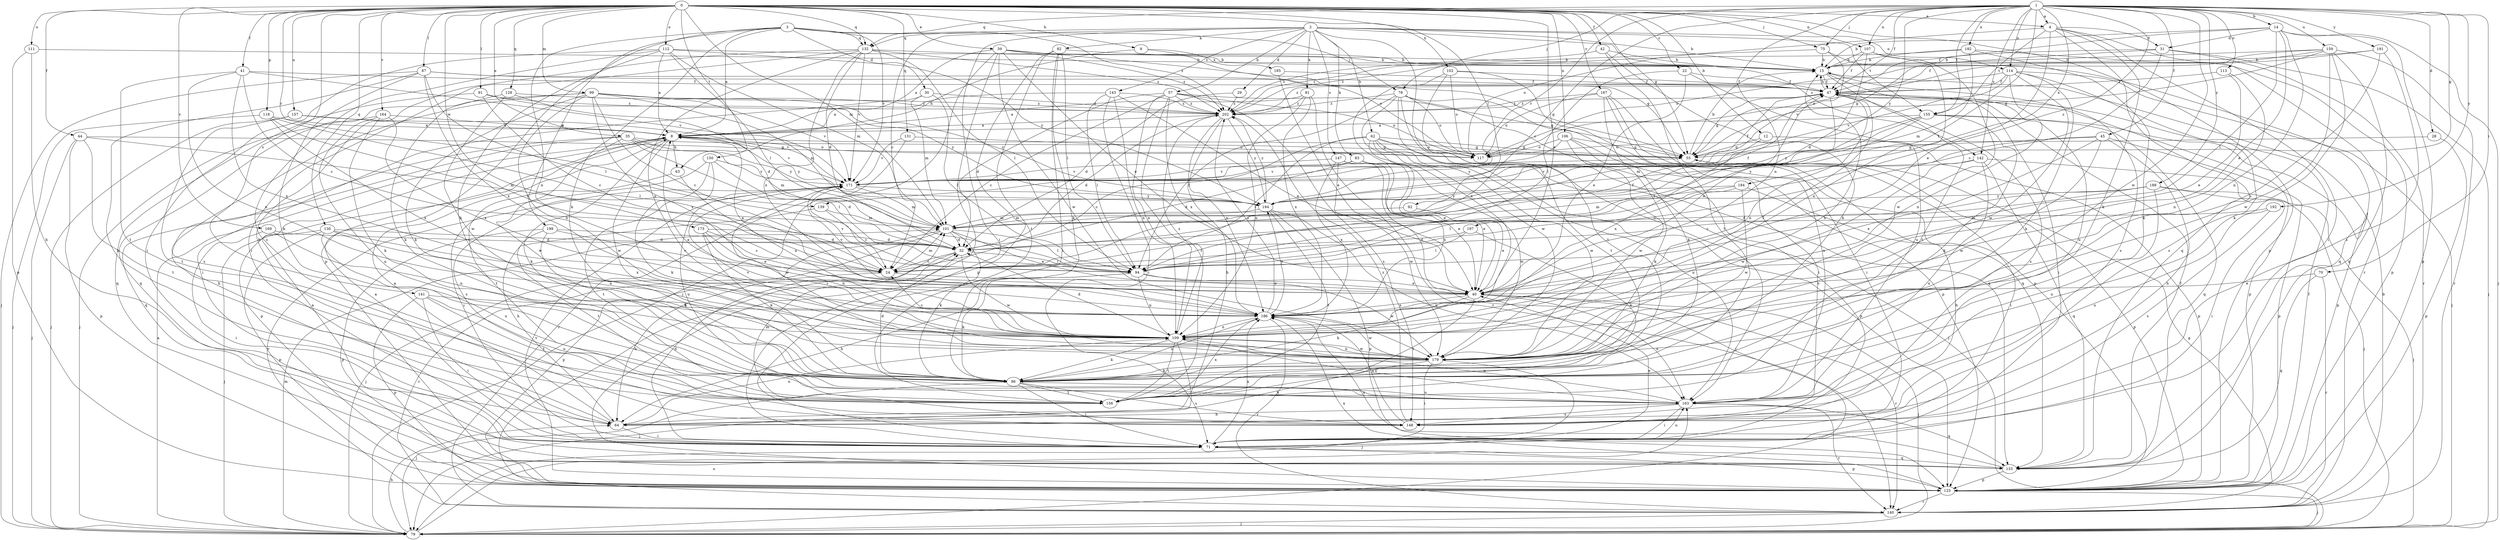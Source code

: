 strict digraph  {
0;
1;
2;
3;
4;
8;
9;
12;
14;
15;
22;
24;
28;
29;
30;
31;
32;
35;
39;
40;
41;
42;
44;
45;
47;
55;
57;
62;
63;
64;
70;
71;
75;
78;
79;
81;
82;
83;
86;
87;
91;
92;
94;
99;
101;
102;
106;
107;
109;
111;
112;
113;
114;
117;
118;
125;
128;
130;
131;
132;
133;
139;
140;
141;
142;
143;
147;
148;
150;
155;
156;
157;
159;
163;
164;
167;
169;
171;
173;
179;
182;
184;
185;
186;
188;
191;
192;
194;
197;
199;
202;
0 -> 4  [label=a];
0 -> 9  [label=b];
0 -> 12  [label=b];
0 -> 22  [label=c];
0 -> 35  [label=e];
0 -> 39  [label=e];
0 -> 40  [label=e];
0 -> 41  [label=f];
0 -> 42  [label=f];
0 -> 44  [label=f];
0 -> 55  [label=g];
0 -> 75  [label=j];
0 -> 87  [label=l];
0 -> 91  [label=l];
0 -> 92  [label=l];
0 -> 99  [label=m];
0 -> 101  [label=m];
0 -> 102  [label=n];
0 -> 106  [label=n];
0 -> 107  [label=n];
0 -> 111  [label=o];
0 -> 112  [label=o];
0 -> 118  [label=p];
0 -> 125  [label=p];
0 -> 128  [label=q];
0 -> 130  [label=q];
0 -> 131  [label=q];
0 -> 132  [label=q];
0 -> 139  [label=r];
0 -> 141  [label=s];
0 -> 150  [label=t];
0 -> 157  [label=u];
0 -> 164  [label=v];
0 -> 167  [label=v];
0 -> 169  [label=v];
0 -> 173  [label=w];
1 -> 4  [label=a];
1 -> 14  [label=b];
1 -> 24  [label=c];
1 -> 28  [label=d];
1 -> 45  [label=f];
1 -> 47  [label=f];
1 -> 55  [label=g];
1 -> 70  [label=i];
1 -> 75  [label=j];
1 -> 78  [label=j];
1 -> 94  [label=l];
1 -> 107  [label=n];
1 -> 109  [label=n];
1 -> 113  [label=o];
1 -> 114  [label=o];
1 -> 132  [label=q];
1 -> 139  [label=r];
1 -> 142  [label=s];
1 -> 155  [label=t];
1 -> 159  [label=u];
1 -> 179  [label=w];
1 -> 182  [label=x];
1 -> 184  [label=x];
1 -> 188  [label=y];
1 -> 191  [label=y];
1 -> 192  [label=y];
1 -> 194  [label=y];
1 -> 197  [label=z];
2 -> 15  [label=b];
2 -> 24  [label=c];
2 -> 29  [label=d];
2 -> 57  [label=h];
2 -> 62  [label=h];
2 -> 71  [label=i];
2 -> 81  [label=k];
2 -> 82  [label=k];
2 -> 83  [label=k];
2 -> 114  [label=o];
2 -> 132  [label=q];
2 -> 142  [label=s];
2 -> 143  [label=s];
2 -> 147  [label=s];
2 -> 155  [label=t];
2 -> 163  [label=u];
3 -> 8  [label=a];
3 -> 30  [label=d];
3 -> 78  [label=j];
3 -> 86  [label=k];
3 -> 109  [label=n];
3 -> 125  [label=p];
3 -> 132  [label=q];
3 -> 171  [label=v];
3 -> 199  [label=z];
3 -> 202  [label=z];
4 -> 31  [label=d];
4 -> 40  [label=e];
4 -> 71  [label=i];
4 -> 86  [label=k];
4 -> 117  [label=o];
4 -> 133  [label=q];
4 -> 140  [label=r];
4 -> 155  [label=t];
8 -> 55  [label=g];
8 -> 63  [label=h];
8 -> 86  [label=k];
8 -> 117  [label=o];
8 -> 125  [label=p];
8 -> 171  [label=v];
8 -> 179  [label=w];
8 -> 194  [label=y];
9 -> 63  [label=h];
9 -> 117  [label=o];
9 -> 185  [label=x];
12 -> 55  [label=g];
12 -> 125  [label=p];
12 -> 186  [label=x];
14 -> 15  [label=b];
14 -> 31  [label=d];
14 -> 40  [label=e];
14 -> 47  [label=f];
14 -> 79  [label=j];
14 -> 94  [label=l];
14 -> 109  [label=n];
14 -> 125  [label=p];
15 -> 47  [label=f];
15 -> 148  [label=s];
15 -> 156  [label=t];
15 -> 163  [label=u];
22 -> 40  [label=e];
22 -> 47  [label=f];
22 -> 94  [label=l];
22 -> 163  [label=u];
24 -> 40  [label=e];
24 -> 47  [label=f];
24 -> 64  [label=h];
24 -> 101  [label=m];
24 -> 171  [label=v];
28 -> 117  [label=o];
28 -> 125  [label=p];
29 -> 32  [label=d];
29 -> 202  [label=z];
30 -> 71  [label=i];
30 -> 94  [label=l];
30 -> 101  [label=m];
30 -> 202  [label=z];
31 -> 15  [label=b];
31 -> 24  [label=c];
31 -> 55  [label=g];
31 -> 79  [label=j];
31 -> 140  [label=r];
32 -> 24  [label=c];
32 -> 94  [label=l];
32 -> 140  [label=r];
32 -> 179  [label=w];
35 -> 55  [label=g];
35 -> 64  [label=h];
35 -> 94  [label=l];
35 -> 101  [label=m];
35 -> 133  [label=q];
35 -> 179  [label=w];
35 -> 194  [label=y];
39 -> 8  [label=a];
39 -> 15  [label=b];
39 -> 40  [label=e];
39 -> 55  [label=g];
39 -> 79  [label=j];
39 -> 140  [label=r];
39 -> 179  [label=w];
39 -> 202  [label=z];
40 -> 8  [label=a];
40 -> 79  [label=j];
40 -> 86  [label=k];
40 -> 140  [label=r];
40 -> 156  [label=t];
40 -> 163  [label=u];
40 -> 171  [label=v];
40 -> 186  [label=x];
41 -> 24  [label=c];
41 -> 47  [label=f];
41 -> 109  [label=n];
41 -> 156  [label=t];
41 -> 171  [label=v];
41 -> 186  [label=x];
42 -> 15  [label=b];
42 -> 86  [label=k];
42 -> 156  [label=t];
42 -> 202  [label=z];
44 -> 55  [label=g];
44 -> 79  [label=j];
44 -> 101  [label=m];
44 -> 125  [label=p];
44 -> 156  [label=t];
45 -> 55  [label=g];
45 -> 64  [label=h];
45 -> 125  [label=p];
45 -> 179  [label=w];
45 -> 186  [label=x];
45 -> 194  [label=y];
47 -> 15  [label=b];
47 -> 40  [label=e];
47 -> 55  [label=g];
47 -> 71  [label=i];
47 -> 109  [label=n];
47 -> 125  [label=p];
47 -> 148  [label=s];
47 -> 202  [label=z];
55 -> 15  [label=b];
55 -> 71  [label=i];
55 -> 125  [label=p];
55 -> 171  [label=v];
57 -> 24  [label=c];
57 -> 32  [label=d];
57 -> 55  [label=g];
57 -> 109  [label=n];
57 -> 117  [label=o];
57 -> 148  [label=s];
57 -> 156  [label=t];
57 -> 186  [label=x];
57 -> 202  [label=z];
62 -> 24  [label=c];
62 -> 40  [label=e];
62 -> 55  [label=g];
62 -> 79  [label=j];
62 -> 94  [label=l];
62 -> 117  [label=o];
62 -> 125  [label=p];
62 -> 163  [label=u];
62 -> 179  [label=w];
63 -> 109  [label=n];
63 -> 156  [label=t];
64 -> 8  [label=a];
64 -> 71  [label=i];
64 -> 109  [label=n];
70 -> 40  [label=e];
70 -> 133  [label=q];
70 -> 140  [label=r];
71 -> 8  [label=a];
71 -> 32  [label=d];
71 -> 40  [label=e];
71 -> 125  [label=p];
71 -> 133  [label=q];
71 -> 163  [label=u];
71 -> 186  [label=x];
75 -> 15  [label=b];
75 -> 133  [label=q];
75 -> 171  [label=v];
75 -> 202  [label=z];
78 -> 71  [label=i];
78 -> 94  [label=l];
78 -> 117  [label=o];
78 -> 125  [label=p];
78 -> 133  [label=q];
78 -> 156  [label=t];
78 -> 179  [label=w];
78 -> 202  [label=z];
79 -> 8  [label=a];
79 -> 64  [label=h];
79 -> 101  [label=m];
79 -> 163  [label=u];
81 -> 8  [label=a];
81 -> 109  [label=n];
81 -> 140  [label=r];
81 -> 186  [label=x];
81 -> 202  [label=z];
82 -> 15  [label=b];
82 -> 71  [label=i];
82 -> 86  [label=k];
82 -> 94  [label=l];
82 -> 125  [label=p];
82 -> 156  [label=t];
83 -> 32  [label=d];
83 -> 40  [label=e];
83 -> 171  [label=v];
83 -> 179  [label=w];
83 -> 186  [label=x];
86 -> 32  [label=d];
86 -> 71  [label=i];
86 -> 79  [label=j];
86 -> 148  [label=s];
86 -> 156  [label=t];
86 -> 163  [label=u];
86 -> 186  [label=x];
87 -> 47  [label=f];
87 -> 55  [label=g];
87 -> 64  [label=h];
87 -> 79  [label=j];
87 -> 86  [label=k];
87 -> 94  [label=l];
87 -> 186  [label=x];
91 -> 24  [label=c];
91 -> 133  [label=q];
91 -> 194  [label=y];
91 -> 202  [label=z];
92 -> 40  [label=e];
92 -> 101  [label=m];
94 -> 40  [label=e];
94 -> 64  [label=h];
94 -> 86  [label=k];
94 -> 109  [label=n];
94 -> 179  [label=w];
99 -> 24  [label=c];
99 -> 86  [label=k];
99 -> 101  [label=m];
99 -> 109  [label=n];
99 -> 133  [label=q];
99 -> 148  [label=s];
99 -> 171  [label=v];
99 -> 186  [label=x];
99 -> 194  [label=y];
99 -> 202  [label=z];
101 -> 32  [label=d];
101 -> 40  [label=e];
101 -> 47  [label=f];
101 -> 79  [label=j];
101 -> 86  [label=k];
101 -> 94  [label=l];
101 -> 125  [label=p];
102 -> 47  [label=f];
102 -> 117  [label=o];
102 -> 125  [label=p];
102 -> 156  [label=t];
102 -> 186  [label=x];
106 -> 55  [label=g];
106 -> 86  [label=k];
106 -> 117  [label=o];
106 -> 148  [label=s];
106 -> 179  [label=w];
106 -> 194  [label=y];
107 -> 15  [label=b];
107 -> 32  [label=d];
107 -> 47  [label=f];
107 -> 109  [label=n];
107 -> 179  [label=w];
109 -> 8  [label=a];
109 -> 24  [label=c];
109 -> 32  [label=d];
109 -> 47  [label=f];
109 -> 79  [label=j];
109 -> 86  [label=k];
109 -> 156  [label=t];
109 -> 163  [label=u];
109 -> 179  [label=w];
109 -> 202  [label=z];
111 -> 15  [label=b];
111 -> 64  [label=h];
111 -> 125  [label=p];
112 -> 8  [label=a];
112 -> 15  [label=b];
112 -> 71  [label=i];
112 -> 86  [label=k];
112 -> 94  [label=l];
112 -> 101  [label=m];
112 -> 148  [label=s];
112 -> 194  [label=y];
113 -> 40  [label=e];
113 -> 47  [label=f];
113 -> 109  [label=n];
114 -> 47  [label=f];
114 -> 79  [label=j];
114 -> 86  [label=k];
114 -> 109  [label=n];
114 -> 148  [label=s];
114 -> 171  [label=v];
114 -> 179  [label=w];
114 -> 202  [label=z];
118 -> 8  [label=a];
118 -> 24  [label=c];
118 -> 79  [label=j];
118 -> 94  [label=l];
118 -> 186  [label=x];
125 -> 47  [label=f];
125 -> 79  [label=j];
125 -> 140  [label=r];
125 -> 171  [label=v];
125 -> 186  [label=x];
128 -> 32  [label=d];
128 -> 86  [label=k];
128 -> 179  [label=w];
128 -> 202  [label=z];
130 -> 32  [label=d];
130 -> 79  [label=j];
130 -> 109  [label=n];
130 -> 125  [label=p];
130 -> 163  [label=u];
130 -> 186  [label=x];
131 -> 117  [label=o];
131 -> 140  [label=r];
131 -> 171  [label=v];
132 -> 15  [label=b];
132 -> 32  [label=d];
132 -> 64  [label=h];
132 -> 71  [label=i];
132 -> 94  [label=l];
132 -> 109  [label=n];
132 -> 171  [label=v];
132 -> 186  [label=x];
132 -> 202  [label=z];
133 -> 8  [label=a];
133 -> 47  [label=f];
133 -> 125  [label=p];
133 -> 186  [label=x];
139 -> 24  [label=c];
139 -> 64  [label=h];
139 -> 101  [label=m];
140 -> 15  [label=b];
140 -> 55  [label=g];
140 -> 79  [label=j];
140 -> 171  [label=v];
141 -> 71  [label=i];
141 -> 125  [label=p];
141 -> 156  [label=t];
141 -> 163  [label=u];
141 -> 186  [label=x];
142 -> 79  [label=j];
142 -> 133  [label=q];
142 -> 163  [label=u];
142 -> 171  [label=v];
142 -> 179  [label=w];
143 -> 8  [label=a];
143 -> 40  [label=e];
143 -> 71  [label=i];
143 -> 94  [label=l];
143 -> 109  [label=n];
143 -> 202  [label=z];
147 -> 40  [label=e];
147 -> 79  [label=j];
147 -> 171  [label=v];
147 -> 179  [label=w];
147 -> 186  [label=x];
148 -> 101  [label=m];
148 -> 186  [label=x];
148 -> 202  [label=z];
150 -> 32  [label=d];
150 -> 71  [label=i];
150 -> 86  [label=k];
150 -> 148  [label=s];
150 -> 171  [label=v];
155 -> 8  [label=a];
155 -> 86  [label=k];
155 -> 94  [label=l];
155 -> 101  [label=m];
155 -> 125  [label=p];
155 -> 133  [label=q];
155 -> 194  [label=y];
156 -> 186  [label=x];
157 -> 8  [label=a];
157 -> 79  [label=j];
157 -> 156  [label=t];
157 -> 171  [label=v];
159 -> 15  [label=b];
159 -> 47  [label=f];
159 -> 55  [label=g];
159 -> 86  [label=k];
159 -> 117  [label=o];
159 -> 133  [label=q];
159 -> 140  [label=r];
159 -> 179  [label=w];
163 -> 64  [label=h];
163 -> 71  [label=i];
163 -> 109  [label=n];
163 -> 133  [label=q];
163 -> 140  [label=r];
163 -> 148  [label=s];
164 -> 8  [label=a];
164 -> 79  [label=j];
164 -> 86  [label=k];
164 -> 163  [label=u];
164 -> 186  [label=x];
167 -> 71  [label=i];
167 -> 86  [label=k];
167 -> 117  [label=o];
167 -> 133  [label=q];
167 -> 163  [label=u];
167 -> 202  [label=z];
169 -> 32  [label=d];
169 -> 71  [label=i];
169 -> 109  [label=n];
171 -> 47  [label=f];
171 -> 101  [label=m];
171 -> 156  [label=t];
171 -> 163  [label=u];
171 -> 179  [label=w];
171 -> 194  [label=y];
173 -> 24  [label=c];
173 -> 32  [label=d];
173 -> 40  [label=e];
173 -> 86  [label=k];
173 -> 109  [label=n];
179 -> 15  [label=b];
179 -> 64  [label=h];
179 -> 71  [label=i];
179 -> 79  [label=j];
179 -> 86  [label=k];
179 -> 109  [label=n];
179 -> 171  [label=v];
182 -> 15  [label=b];
182 -> 86  [label=k];
182 -> 101  [label=m];
182 -> 125  [label=p];
182 -> 202  [label=z];
184 -> 64  [label=h];
184 -> 94  [label=l];
184 -> 101  [label=m];
184 -> 179  [label=w];
184 -> 194  [label=y];
185 -> 40  [label=e];
185 -> 47  [label=f];
186 -> 109  [label=n];
186 -> 140  [label=r];
186 -> 179  [label=w];
186 -> 194  [label=y];
186 -> 202  [label=z];
188 -> 24  [label=c];
188 -> 32  [label=d];
188 -> 71  [label=i];
188 -> 79  [label=j];
188 -> 163  [label=u];
188 -> 194  [label=y];
191 -> 15  [label=b];
191 -> 109  [label=n];
191 -> 117  [label=o];
191 -> 148  [label=s];
192 -> 101  [label=m];
192 -> 148  [label=s];
192 -> 163  [label=u];
194 -> 101  [label=m];
194 -> 125  [label=p];
194 -> 156  [label=t];
194 -> 163  [label=u];
194 -> 202  [label=z];
197 -> 32  [label=d];
197 -> 86  [label=k];
197 -> 94  [label=l];
199 -> 24  [label=c];
199 -> 32  [label=d];
199 -> 86  [label=k];
199 -> 125  [label=p];
199 -> 156  [label=t];
202 -> 8  [label=a];
202 -> 32  [label=d];
202 -> 64  [label=h];
202 -> 186  [label=x];
202 -> 194  [label=y];
}
